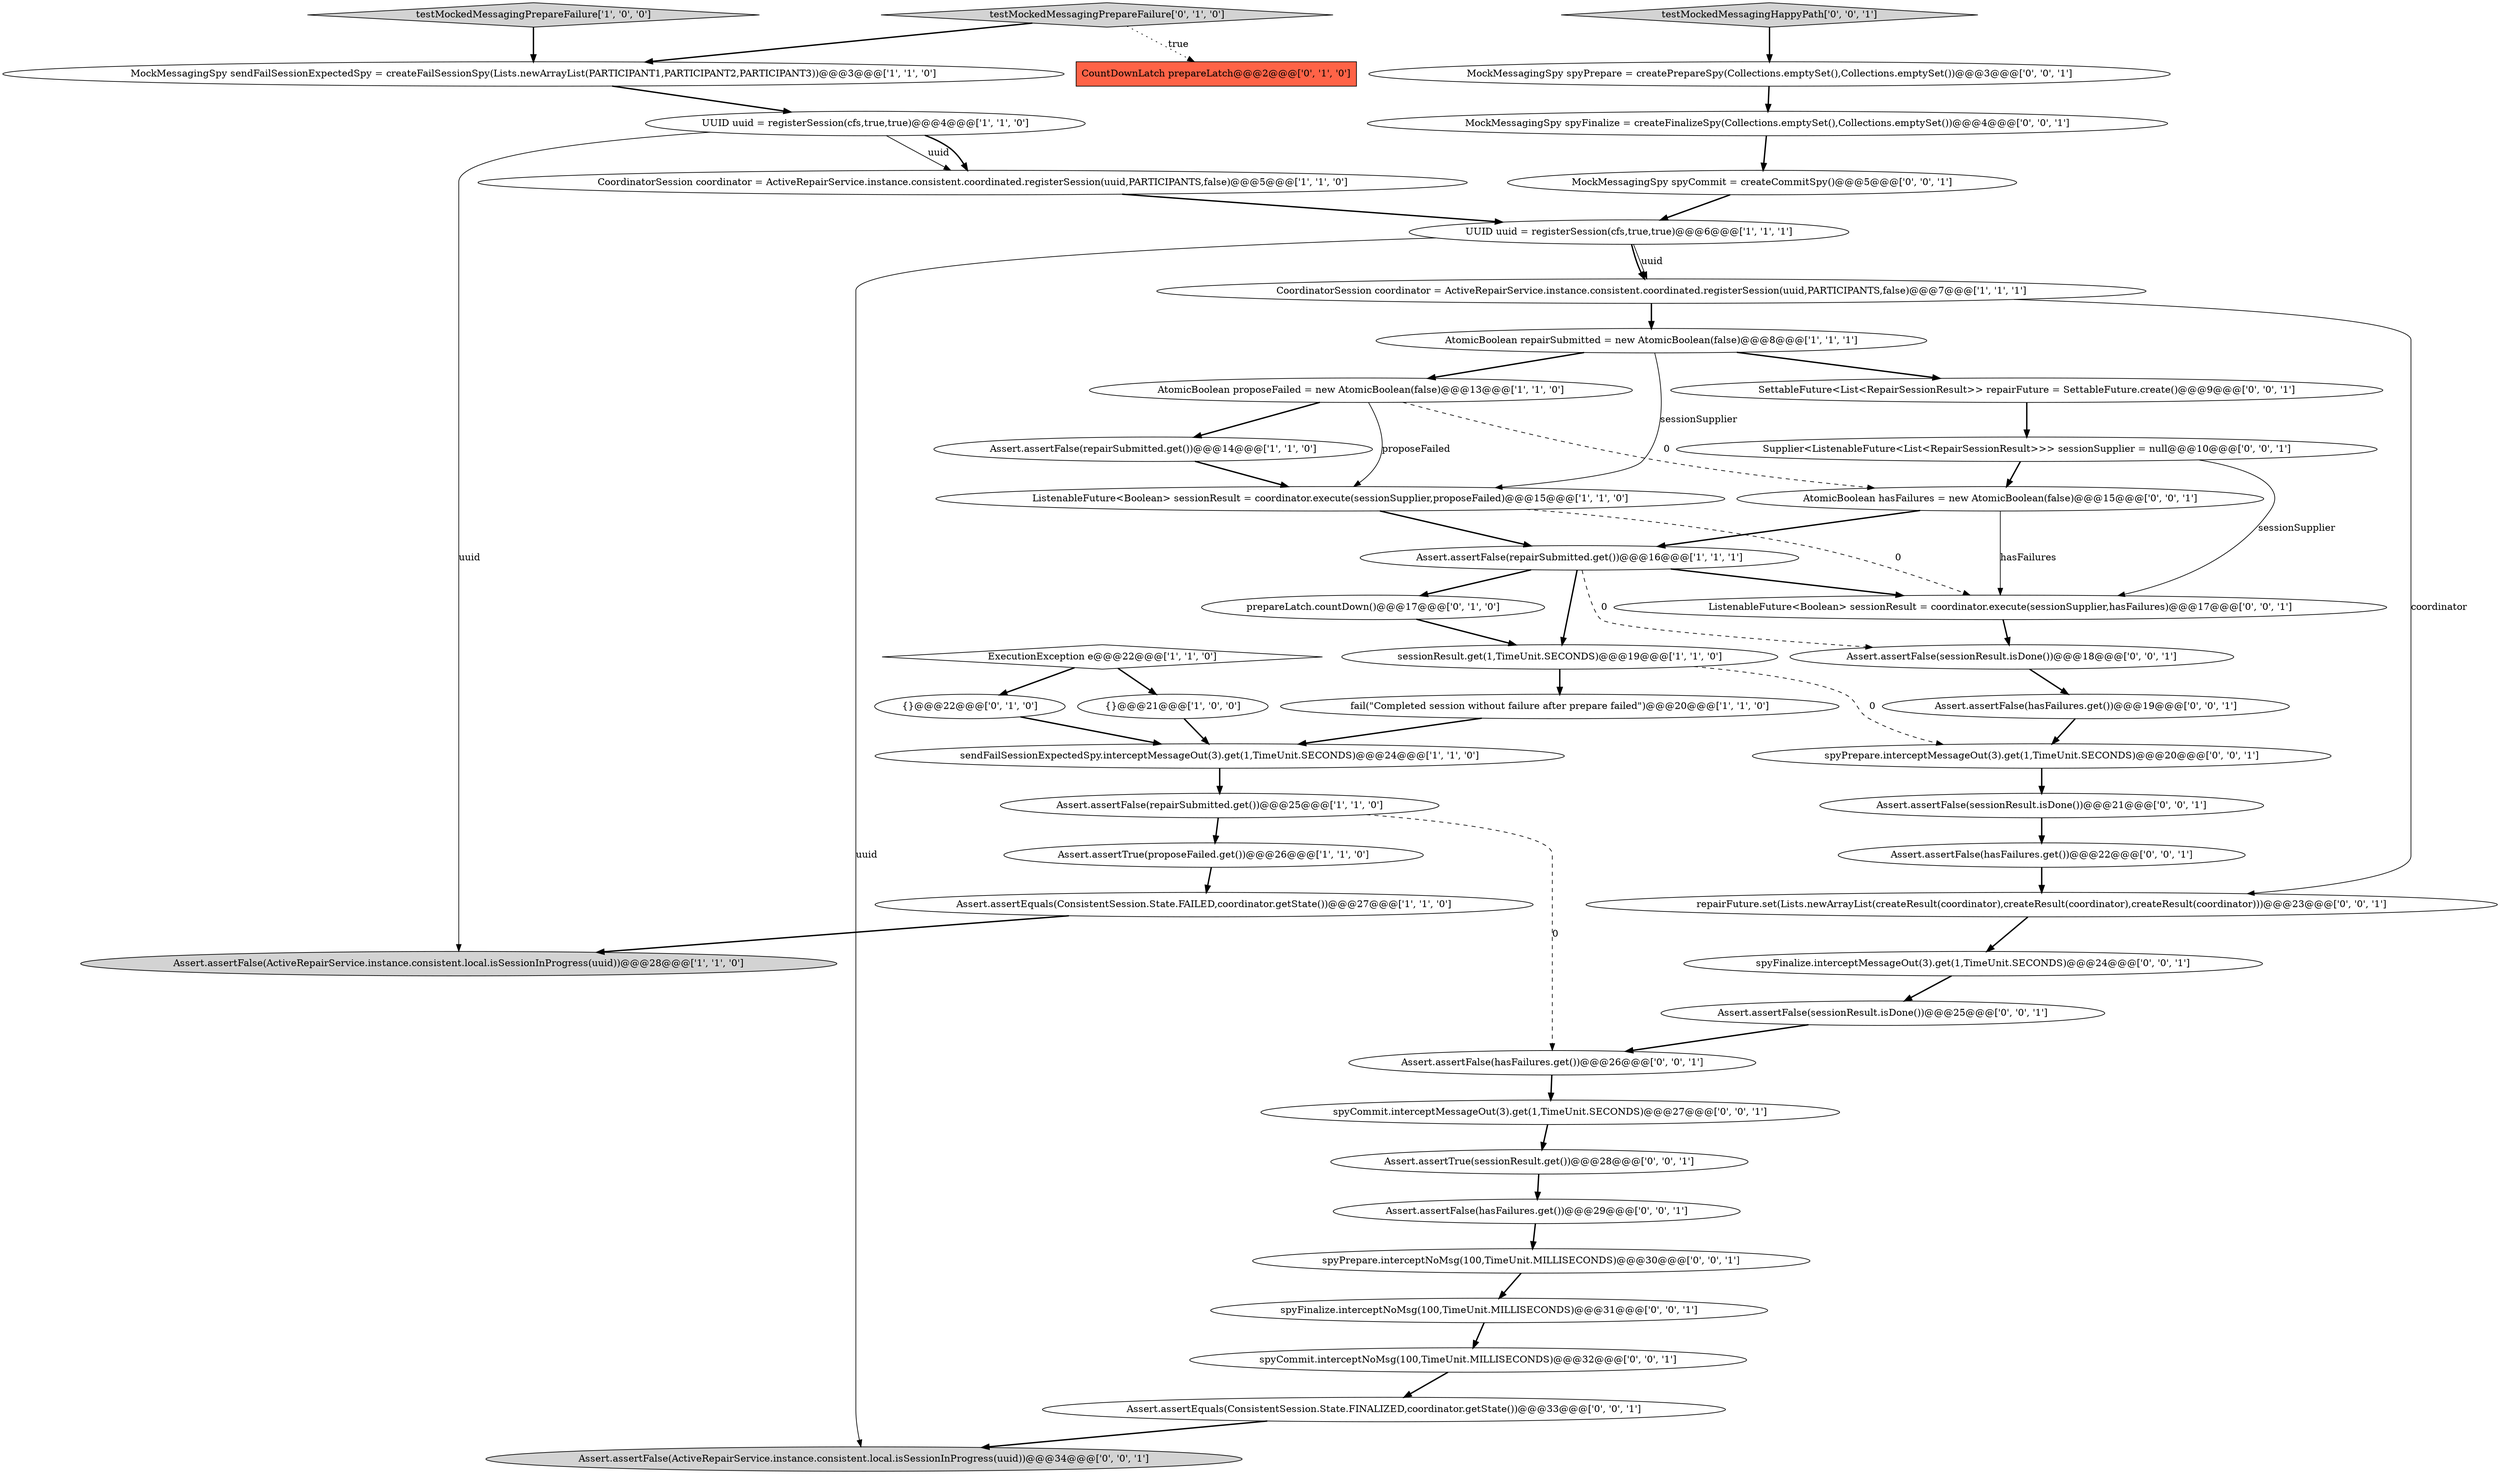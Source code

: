 digraph {
11 [style = filled, label = "ListenableFuture<Boolean> sessionResult = coordinator.execute(sessionSupplier,proposeFailed)@@@15@@@['1', '1', '0']", fillcolor = white, shape = ellipse image = "AAA0AAABBB1BBB"];
13 [style = filled, label = "ExecutionException e@@@22@@@['1', '1', '0']", fillcolor = white, shape = diamond image = "AAA0AAABBB1BBB"];
28 [style = filled, label = "testMockedMessagingHappyPath['0', '0', '1']", fillcolor = lightgray, shape = diamond image = "AAA0AAABBB3BBB"];
34 [style = filled, label = "Assert.assertFalse(sessionResult.isDone())@@@18@@@['0', '0', '1']", fillcolor = white, shape = ellipse image = "AAA0AAABBB3BBB"];
3 [style = filled, label = "UUID uuid = registerSession(cfs,true,true)@@@6@@@['1', '1', '1']", fillcolor = white, shape = ellipse image = "AAA0AAABBB1BBB"];
47 [style = filled, label = "Assert.assertEquals(ConsistentSession.State.FINALIZED,coordinator.getState())@@@33@@@['0', '0', '1']", fillcolor = white, shape = ellipse image = "AAA0AAABBB3BBB"];
17 [style = filled, label = "Assert.assertFalse(repairSubmitted.get())@@@14@@@['1', '1', '0']", fillcolor = white, shape = ellipse image = "AAA0AAABBB1BBB"];
25 [style = filled, label = "MockMessagingSpy spyCommit = createCommitSpy()@@@5@@@['0', '0', '1']", fillcolor = white, shape = ellipse image = "AAA0AAABBB3BBB"];
29 [style = filled, label = "MockMessagingSpy spyFinalize = createFinalizeSpy(Collections.emptySet(),Collections.emptySet())@@@4@@@['0', '0', '1']", fillcolor = white, shape = ellipse image = "AAA0AAABBB3BBB"];
12 [style = filled, label = "AtomicBoolean proposeFailed = new AtomicBoolean(false)@@@13@@@['1', '1', '0']", fillcolor = white, shape = ellipse image = "AAA0AAABBB1BBB"];
21 [style = filled, label = "prepareLatch.countDown()@@@17@@@['0', '1', '0']", fillcolor = white, shape = ellipse image = "AAA1AAABBB2BBB"];
2 [style = filled, label = "CoordinatorSession coordinator = ActiveRepairService.instance.consistent.coordinated.registerSession(uuid,PARTICIPANTS,false)@@@5@@@['1', '1', '0']", fillcolor = white, shape = ellipse image = "AAA0AAABBB1BBB"];
16 [style = filled, label = "Assert.assertFalse(ActiveRepairService.instance.consistent.local.isSessionInProgress(uuid))@@@28@@@['1', '1', '0']", fillcolor = lightgray, shape = ellipse image = "AAA0AAABBB1BBB"];
7 [style = filled, label = "Assert.assertEquals(ConsistentSession.State.FAILED,coordinator.getState())@@@27@@@['1', '1', '0']", fillcolor = white, shape = ellipse image = "AAA0AAABBB1BBB"];
1 [style = filled, label = "sessionResult.get(1,TimeUnit.SECONDS)@@@19@@@['1', '1', '0']", fillcolor = white, shape = ellipse image = "AAA0AAABBB1BBB"];
44 [style = filled, label = "spyCommit.interceptMessageOut(3).get(1,TimeUnit.SECONDS)@@@27@@@['0', '0', '1']", fillcolor = white, shape = ellipse image = "AAA0AAABBB3BBB"];
19 [style = filled, label = "UUID uuid = registerSession(cfs,true,true)@@@4@@@['1', '1', '0']", fillcolor = white, shape = ellipse image = "AAA0AAABBB1BBB"];
27 [style = filled, label = "Supplier<ListenableFuture<List<RepairSessionResult>>> sessionSupplier = null@@@10@@@['0', '0', '1']", fillcolor = white, shape = ellipse image = "AAA0AAABBB3BBB"];
26 [style = filled, label = "Assert.assertFalse(hasFailures.get())@@@26@@@['0', '0', '1']", fillcolor = white, shape = ellipse image = "AAA0AAABBB3BBB"];
18 [style = filled, label = "sendFailSessionExpectedSpy.interceptMessageOut(3).get(1,TimeUnit.SECONDS)@@@24@@@['1', '1', '0']", fillcolor = white, shape = ellipse image = "AAA0AAABBB1BBB"];
33 [style = filled, label = "spyFinalize.interceptMessageOut(3).get(1,TimeUnit.SECONDS)@@@24@@@['0', '0', '1']", fillcolor = white, shape = ellipse image = "AAA0AAABBB3BBB"];
8 [style = filled, label = "MockMessagingSpy sendFailSessionExpectedSpy = createFailSessionSpy(Lists.newArrayList(PARTICIPANT1,PARTICIPANT2,PARTICIPANT3))@@@3@@@['1', '1', '0']", fillcolor = white, shape = ellipse image = "AAA0AAABBB1BBB"];
46 [style = filled, label = "Assert.assertFalse(sessionResult.isDone())@@@21@@@['0', '0', '1']", fillcolor = white, shape = ellipse image = "AAA0AAABBB3BBB"];
30 [style = filled, label = "SettableFuture<List<RepairSessionResult>> repairFuture = SettableFuture.create()@@@9@@@['0', '0', '1']", fillcolor = white, shape = ellipse image = "AAA0AAABBB3BBB"];
20 [style = filled, label = "{}@@@22@@@['0', '1', '0']", fillcolor = white, shape = ellipse image = "AAA0AAABBB2BBB"];
41 [style = filled, label = "Assert.assertTrue(sessionResult.get())@@@28@@@['0', '0', '1']", fillcolor = white, shape = ellipse image = "AAA0AAABBB3BBB"];
39 [style = filled, label = "Assert.assertFalse(sessionResult.isDone())@@@25@@@['0', '0', '1']", fillcolor = white, shape = ellipse image = "AAA0AAABBB3BBB"];
48 [style = filled, label = "spyCommit.interceptNoMsg(100,TimeUnit.MILLISECONDS)@@@32@@@['0', '0', '1']", fillcolor = white, shape = ellipse image = "AAA0AAABBB3BBB"];
31 [style = filled, label = "spyFinalize.interceptNoMsg(100,TimeUnit.MILLISECONDS)@@@31@@@['0', '0', '1']", fillcolor = white, shape = ellipse image = "AAA0AAABBB3BBB"];
5 [style = filled, label = "{}@@@21@@@['1', '0', '0']", fillcolor = white, shape = ellipse image = "AAA0AAABBB1BBB"];
22 [style = filled, label = "testMockedMessagingPrepareFailure['0', '1', '0']", fillcolor = lightgray, shape = diamond image = "AAA0AAABBB2BBB"];
0 [style = filled, label = "Assert.assertFalse(repairSubmitted.get())@@@25@@@['1', '1', '0']", fillcolor = white, shape = ellipse image = "AAA0AAABBB1BBB"];
23 [style = filled, label = "CountDownLatch prepareLatch@@@2@@@['0', '1', '0']", fillcolor = tomato, shape = box image = "AAA1AAABBB2BBB"];
43 [style = filled, label = "Assert.assertFalse(hasFailures.get())@@@29@@@['0', '0', '1']", fillcolor = white, shape = ellipse image = "AAA0AAABBB3BBB"];
45 [style = filled, label = "spyPrepare.interceptNoMsg(100,TimeUnit.MILLISECONDS)@@@30@@@['0', '0', '1']", fillcolor = white, shape = ellipse image = "AAA0AAABBB3BBB"];
4 [style = filled, label = "CoordinatorSession coordinator = ActiveRepairService.instance.consistent.coordinated.registerSession(uuid,PARTICIPANTS,false)@@@7@@@['1', '1', '1']", fillcolor = white, shape = ellipse image = "AAA0AAABBB1BBB"];
15 [style = filled, label = "Assert.assertFalse(repairSubmitted.get())@@@16@@@['1', '1', '1']", fillcolor = white, shape = ellipse image = "AAA0AAABBB1BBB"];
6 [style = filled, label = "Assert.assertTrue(proposeFailed.get())@@@26@@@['1', '1', '0']", fillcolor = white, shape = ellipse image = "AAA0AAABBB1BBB"];
24 [style = filled, label = "spyPrepare.interceptMessageOut(3).get(1,TimeUnit.SECONDS)@@@20@@@['0', '0', '1']", fillcolor = white, shape = ellipse image = "AAA0AAABBB3BBB"];
42 [style = filled, label = "repairFuture.set(Lists.newArrayList(createResult(coordinator),createResult(coordinator),createResult(coordinator)))@@@23@@@['0', '0', '1']", fillcolor = white, shape = ellipse image = "AAA0AAABBB3BBB"];
14 [style = filled, label = "fail(\"Completed session without failure after prepare failed\")@@@20@@@['1', '1', '0']", fillcolor = white, shape = ellipse image = "AAA0AAABBB1BBB"];
9 [style = filled, label = "testMockedMessagingPrepareFailure['1', '0', '0']", fillcolor = lightgray, shape = diamond image = "AAA0AAABBB1BBB"];
32 [style = filled, label = "Assert.assertFalse(hasFailures.get())@@@19@@@['0', '0', '1']", fillcolor = white, shape = ellipse image = "AAA0AAABBB3BBB"];
10 [style = filled, label = "AtomicBoolean repairSubmitted = new AtomicBoolean(false)@@@8@@@['1', '1', '1']", fillcolor = white, shape = ellipse image = "AAA0AAABBB1BBB"];
37 [style = filled, label = "AtomicBoolean hasFailures = new AtomicBoolean(false)@@@15@@@['0', '0', '1']", fillcolor = white, shape = ellipse image = "AAA0AAABBB3BBB"];
35 [style = filled, label = "Assert.assertFalse(hasFailures.get())@@@22@@@['0', '0', '1']", fillcolor = white, shape = ellipse image = "AAA0AAABBB3BBB"];
38 [style = filled, label = "Assert.assertFalse(ActiveRepairService.instance.consistent.local.isSessionInProgress(uuid))@@@34@@@['0', '0', '1']", fillcolor = lightgray, shape = ellipse image = "AAA0AAABBB3BBB"];
40 [style = filled, label = "ListenableFuture<Boolean> sessionResult = coordinator.execute(sessionSupplier,hasFailures)@@@17@@@['0', '0', '1']", fillcolor = white, shape = ellipse image = "AAA0AAABBB3BBB"];
36 [style = filled, label = "MockMessagingSpy spyPrepare = createPrepareSpy(Collections.emptySet(),Collections.emptySet())@@@3@@@['0', '0', '1']", fillcolor = white, shape = ellipse image = "AAA0AAABBB3BBB"];
0->6 [style = bold, label=""];
1->24 [style = dashed, label="0"];
37->40 [style = solid, label="hasFailures"];
25->3 [style = bold, label=""];
22->23 [style = dotted, label="true"];
0->26 [style = dashed, label="0"];
15->1 [style = bold, label=""];
22->8 [style = bold, label=""];
12->37 [style = dashed, label="0"];
32->24 [style = bold, label=""];
14->18 [style = bold, label=""];
43->45 [style = bold, label=""];
48->47 [style = bold, label=""];
19->2 [style = solid, label="uuid"];
36->29 [style = bold, label=""];
10->30 [style = bold, label=""];
31->48 [style = bold, label=""];
15->40 [style = bold, label=""];
20->18 [style = bold, label=""];
10->11 [style = solid, label="sessionSupplier"];
4->42 [style = solid, label="coordinator"];
7->16 [style = bold, label=""];
41->43 [style = bold, label=""];
35->42 [style = bold, label=""];
27->40 [style = solid, label="sessionSupplier"];
19->16 [style = solid, label="uuid"];
15->21 [style = bold, label=""];
11->15 [style = bold, label=""];
27->37 [style = bold, label=""];
12->11 [style = solid, label="proposeFailed"];
34->32 [style = bold, label=""];
1->14 [style = bold, label=""];
29->25 [style = bold, label=""];
2->3 [style = bold, label=""];
10->12 [style = bold, label=""];
30->27 [style = bold, label=""];
45->31 [style = bold, label=""];
12->17 [style = bold, label=""];
28->36 [style = bold, label=""];
33->39 [style = bold, label=""];
46->35 [style = bold, label=""];
44->41 [style = bold, label=""];
47->38 [style = bold, label=""];
40->34 [style = bold, label=""];
5->18 [style = bold, label=""];
17->11 [style = bold, label=""];
3->4 [style = solid, label="uuid"];
11->40 [style = dashed, label="0"];
4->10 [style = bold, label=""];
21->1 [style = bold, label=""];
19->2 [style = bold, label=""];
26->44 [style = bold, label=""];
37->15 [style = bold, label=""];
9->8 [style = bold, label=""];
6->7 [style = bold, label=""];
13->20 [style = bold, label=""];
3->38 [style = solid, label="uuid"];
24->46 [style = bold, label=""];
15->34 [style = dashed, label="0"];
3->4 [style = bold, label=""];
13->5 [style = bold, label=""];
39->26 [style = bold, label=""];
8->19 [style = bold, label=""];
42->33 [style = bold, label=""];
18->0 [style = bold, label=""];
}
